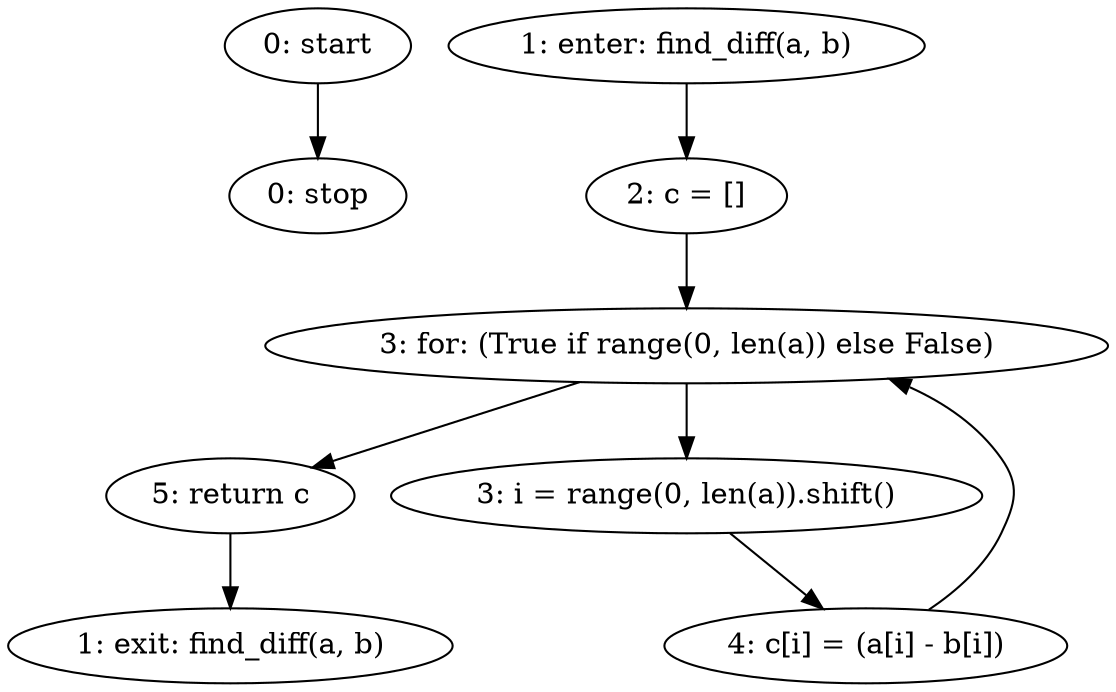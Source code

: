 strict digraph "" {
	node [label="\N"];
	0	[label="0: start"];
	8	[label="0: stop"];
	0 -> 8;
	1	[label="1: enter: find_diff(a, b)"];
	3	[label="2: c = []"];
	1 -> 3;
	4	[label="3: for: (True if range(0, len(a)) else False)"];
	3 -> 4;
	2	[label="1: exit: find_diff(a, b)"];
	7	[label="5: return c"];
	7 -> 2;
	4 -> 7;
	5	[label="3: i = range(0, len(a)).shift()"];
	4 -> 5;
	6	[label="4: c[i] = (a[i] - b[i])"];
	5 -> 6;
	6 -> 4;
}
